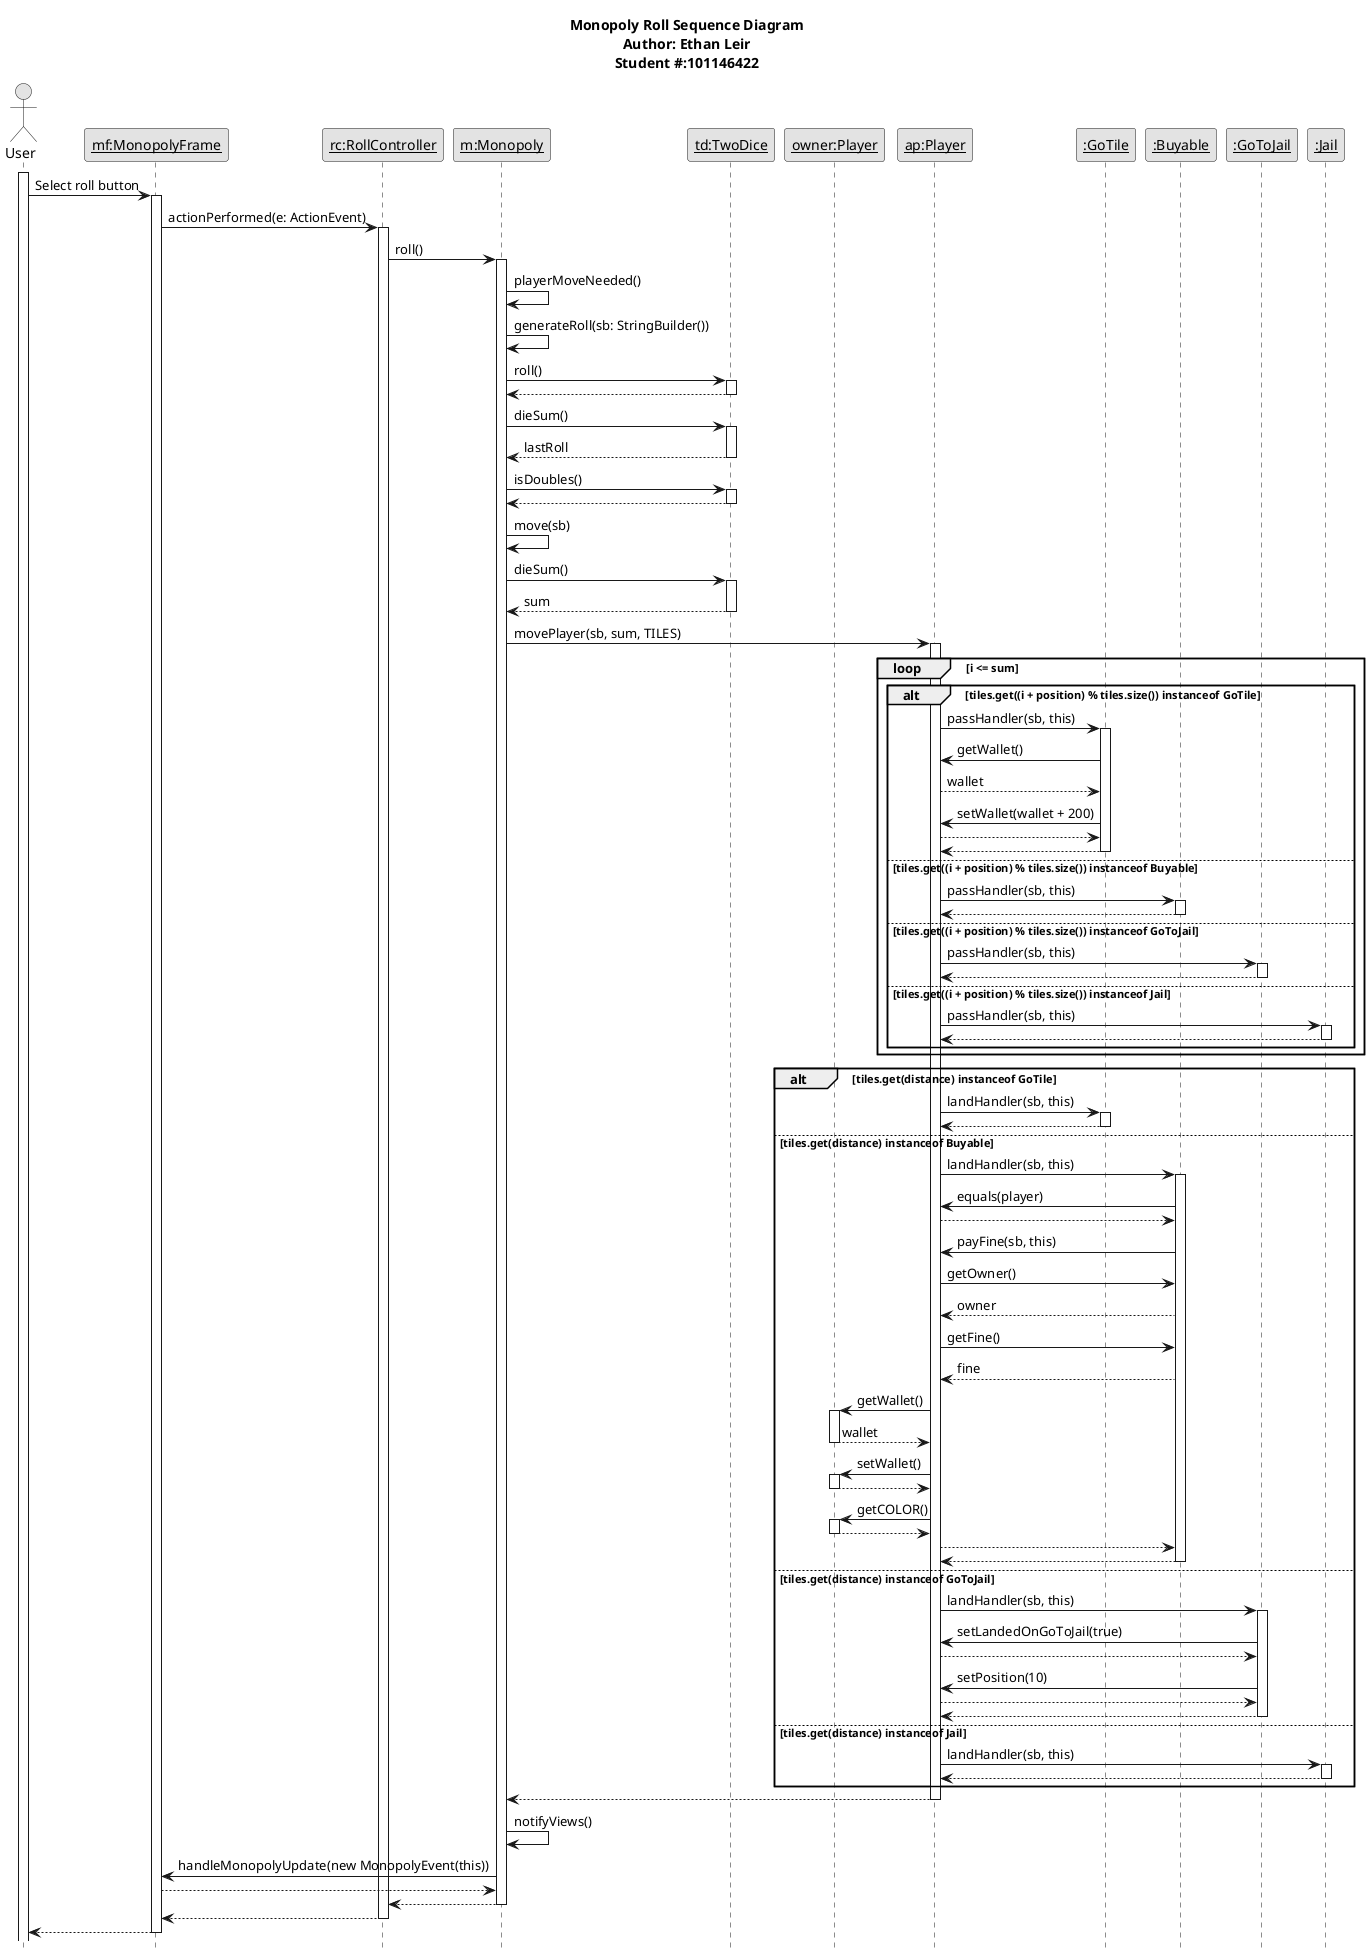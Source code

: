 @startuml Monopoly Roll Sequence Diagram

title Monopoly Roll Sequence Diagram\nAuthor: Ethan Leir\nStudent #:101146422

hide footbox
skinparam monochrome true

actor User as User
participant "<u>mf:MonopolyFrame" as mf
participant "<u>rc:RollController" as rc
participant "<u>m:Monopoly" as m
participant "<u>td:TwoDice" as td
participant "<u>owner:Player" as owner
participant "<u>ap:Player" as ap
participant "<u>:GoTile" as g
participant "<u>:Buyable" as b
participant "<u>:GoToJail" as gtj
participant "<u>:Jail" as j

activate User
User -> mf: Select roll button
activate mf

mf -> rc: actionPerformed(e: ActionEvent)
activate rc

rc -> m: roll()
activate m


m -> m: playerMoveNeeded()
m -> m: generateRoll(sb: StringBuilder())
m -> td: roll()
activate td
td --> m
deactivate td
m -> td: dieSum()
activate td
td --> m: lastRoll
deactivate td
m -> td: isDoubles()
activate td
td --> m
deactivate td

m -> m: move(sb)
m -> td: dieSum()
activate td
td --> m: sum
deactivate td
m -> ap: movePlayer(sb, sum, TILES)
activate ap

loop i <= sum
alt tiles.get((i + position) % tiles.size()) instanceof GoTile

ap -> g: passHandler(sb, this)
activate g
g -> ap: getWallet()
ap --> g: wallet
g -> ap: setWallet(wallet + 200)
ap --> g
g --> ap
deactivate g

else tiles.get((i + position) % tiles.size()) instanceof Buyable

ap -> b: passHandler(sb, this)
activate b
b --> ap
deactivate b

else tiles.get((i + position) % tiles.size()) instanceof GoToJail

ap -> gtj: passHandler(sb, this)
activate gtj
gtj --> ap
deactivate gtj

else tiles.get((i + position) % tiles.size()) instanceof Jail

ap -> j: passHandler(sb, this)
activate j
j --> ap
deactivate j

end
end

alt tiles.get(distance) instanceof GoTile

ap -> g: landHandler(sb, this)
activate g
g --> ap
deactivate g

else tiles.get(distance) instanceof Buyable

ap -> b: landHandler(sb, this)
activate b
b -> ap: equals(player)
ap --> b
b -> ap: payFine(sb, this)
ap -> b: getOwner()
b --> ap: owner
ap -> b: getFine()
b --> ap: fine
ap -> owner: getWallet()
activate owner
owner --> ap: wallet
deactivate owner
ap -> owner: setWallet()
activate owner
owner --> ap
deactivate owner
ap -> owner: getCOLOR()
activate owner
owner --> ap
deactivate owner


ap --> b
b --> ap
deactivate b

else tiles.get(distance) instanceof GoToJail

ap -> gtj: landHandler(sb, this)
activate gtj
gtj -> ap: setLandedOnGoToJail(true)
ap -->gtj
gtj -> ap: setPosition(10)
ap --> gtj
gtj --> ap
deactivate gtj

else tiles.get(distance) instanceof Jail

ap -> j: landHandler(sb, this)
activate j

j --> ap
deactivate j

end

ap --> m
deactivate ap

m -> m: notifyViews()
m -> mf: handleMonopolyUpdate(new MonopolyEvent(this))
mf --> m
m --> rc
deactivate m

rc --> mf
deactivate rc

mf --> User
deactivate mf

@enduml